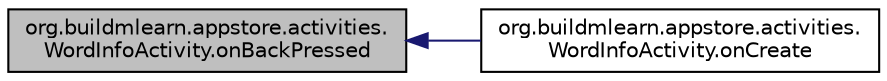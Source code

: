 digraph "org.buildmlearn.appstore.activities.WordInfoActivity.onBackPressed"
{
 // INTERACTIVE_SVG=YES
  bgcolor="transparent";
  edge [fontname="Helvetica",fontsize="10",labelfontname="Helvetica",labelfontsize="10"];
  node [fontname="Helvetica",fontsize="10",shape=record];
  rankdir="LR";
  Node1 [label="org.buildmlearn.appstore.activities.\lWordInfoActivity.onBackPressed",height=0.2,width=0.4,color="black", fillcolor="grey75", style="filled", fontcolor="black"];
  Node1 -> Node2 [dir="back",color="midnightblue",fontsize="10",style="solid",fontname="Helvetica"];
  Node2 [label="org.buildmlearn.appstore.activities.\lWordInfoActivity.onCreate",height=0.2,width=0.4,color="black",URL="$d2/d2d/classorg_1_1buildmlearn_1_1appstore_1_1activities_1_1_word_info_activity.html#a84c1bc2dbaad02b74b37c6390bf8380f",tooltip="The method is executed first when the activity is created. "];
}
